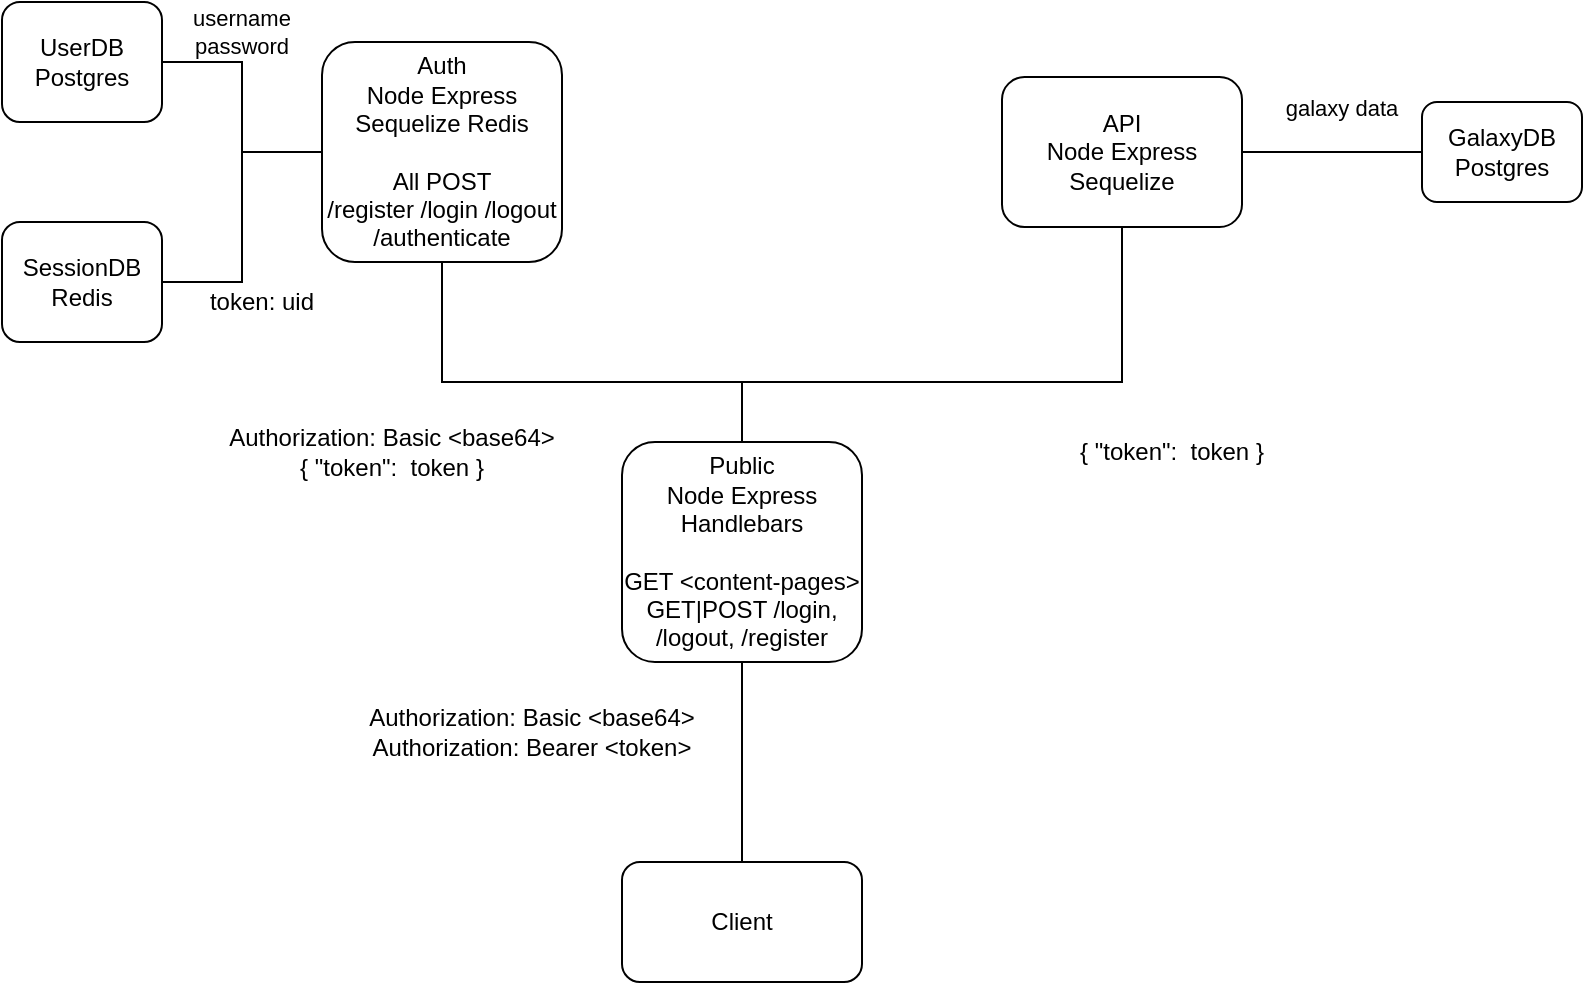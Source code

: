 <mxfile version="24.2.2" type="device">
  <diagram name="Page-1" id="-mHw6giU4msM1elWIZ3y">
    <mxGraphModel dx="410" dy="830" grid="1" gridSize="10" guides="1" tooltips="1" connect="1" arrows="1" fold="1" page="1" pageScale="1" pageWidth="850" pageHeight="1100" math="0" shadow="0">
      <root>
        <mxCell id="0" />
        <mxCell id="1" parent="0" />
        <mxCell id="w-C8GHnoNehhJUKiD736-12" style="edgeStyle=orthogonalEdgeStyle;rounded=0;orthogonalLoop=1;jettySize=auto;html=1;exitX=0;exitY=0.5;exitDx=0;exitDy=0;entryX=1;entryY=0.5;entryDx=0;entryDy=0;endArrow=none;endFill=0;" edge="1" parent="1" source="w-C8GHnoNehhJUKiD736-2" target="w-C8GHnoNehhJUKiD736-4">
          <mxGeometry relative="1" as="geometry" />
        </mxCell>
        <mxCell id="w-C8GHnoNehhJUKiD736-14" style="edgeStyle=orthogonalEdgeStyle;rounded=0;orthogonalLoop=1;jettySize=auto;html=1;exitX=0.5;exitY=1;exitDx=0;exitDy=0;entryX=0.5;entryY=0;entryDx=0;entryDy=0;endArrow=none;endFill=0;" edge="1" parent="1" source="w-C8GHnoNehhJUKiD736-2" target="w-C8GHnoNehhJUKiD736-13">
          <mxGeometry relative="1" as="geometry">
            <Array as="points">
              <mxPoint x="260" y="430" />
              <mxPoint x="410" y="430" />
            </Array>
          </mxGeometry>
        </mxCell>
        <mxCell id="w-C8GHnoNehhJUKiD736-2" value="&lt;div&gt;Auth&lt;/div&gt;&lt;div&gt;Node Express Sequelize Redis&lt;br&gt;&lt;/div&gt;&lt;div&gt;&lt;br&gt;&lt;/div&gt;&lt;div&gt;All POST&lt;br&gt;&lt;/div&gt;&lt;div&gt;/register /login /logout /authenticate&lt;br&gt;&lt;/div&gt;" style="rounded=1;whiteSpace=wrap;html=1;" vertex="1" parent="1">
          <mxGeometry x="200" y="260" width="120" height="110" as="geometry" />
        </mxCell>
        <mxCell id="w-C8GHnoNehhJUKiD736-10" style="edgeStyle=orthogonalEdgeStyle;rounded=0;orthogonalLoop=1;jettySize=auto;html=1;exitX=1;exitY=0.5;exitDx=0;exitDy=0;entryX=0;entryY=0.5;entryDx=0;entryDy=0;endArrow=none;endFill=0;" edge="1" parent="1" source="w-C8GHnoNehhJUKiD736-3" target="w-C8GHnoNehhJUKiD736-2">
          <mxGeometry relative="1" as="geometry" />
        </mxCell>
        <mxCell id="w-C8GHnoNehhJUKiD736-3" value="UserDB&lt;div&gt;Postgres&lt;br&gt;&lt;/div&gt;" style="rounded=1;whiteSpace=wrap;html=1;" vertex="1" parent="1">
          <mxGeometry x="40" y="240" width="80" height="60" as="geometry" />
        </mxCell>
        <mxCell id="w-C8GHnoNehhJUKiD736-4" value="&lt;div&gt;SessionDB&lt;/div&gt;&lt;div&gt;Redis&lt;br&gt;&lt;/div&gt;" style="rounded=1;whiteSpace=wrap;html=1;" vertex="1" parent="1">
          <mxGeometry x="40" y="350" width="80" height="60" as="geometry" />
        </mxCell>
        <mxCell id="w-C8GHnoNehhJUKiD736-13" value="&lt;div&gt;Public&lt;/div&gt;&lt;div&gt;Node Express Handlebars&lt;/div&gt;&lt;div&gt;&lt;br&gt;&lt;/div&gt;&lt;div&gt;GET &amp;lt;content-pages&amp;gt;&lt;br&gt;&lt;/div&gt;&lt;div&gt;GET|POST /login, /logout, /register&lt;/div&gt;" style="rounded=1;whiteSpace=wrap;html=1;" vertex="1" parent="1">
          <mxGeometry x="350" y="460" width="120" height="110" as="geometry" />
        </mxCell>
        <mxCell id="w-C8GHnoNehhJUKiD736-15" value="&lt;div&gt;Authorization: Basic &amp;lt;base64&amp;gt;&lt;br&gt;&lt;/div&gt;&lt;div&gt;{ &quot;token&quot;:&amp;nbsp; token }&lt;/div&gt;" style="text;html=1;align=center;verticalAlign=middle;whiteSpace=wrap;rounded=0;" vertex="1" parent="1">
          <mxGeometry x="150" y="440" width="170" height="50" as="geometry" />
        </mxCell>
        <mxCell id="w-C8GHnoNehhJUKiD736-19" style="edgeStyle=orthogonalEdgeStyle;rounded=0;orthogonalLoop=1;jettySize=auto;html=1;exitX=1;exitY=0.5;exitDx=0;exitDy=0;endArrow=none;endFill=0;" edge="1" parent="1" source="w-C8GHnoNehhJUKiD736-16" target="w-C8GHnoNehhJUKiD736-17">
          <mxGeometry relative="1" as="geometry" />
        </mxCell>
        <mxCell id="w-C8GHnoNehhJUKiD736-23" style="edgeStyle=orthogonalEdgeStyle;rounded=0;orthogonalLoop=1;jettySize=auto;html=1;exitX=0.5;exitY=1;exitDx=0;exitDy=0;entryX=0.5;entryY=0;entryDx=0;entryDy=0;endArrow=none;endFill=0;" edge="1" parent="1" source="w-C8GHnoNehhJUKiD736-16" target="w-C8GHnoNehhJUKiD736-13">
          <mxGeometry relative="1" as="geometry">
            <Array as="points">
              <mxPoint x="600" y="430" />
              <mxPoint x="410" y="430" />
            </Array>
          </mxGeometry>
        </mxCell>
        <mxCell id="w-C8GHnoNehhJUKiD736-16" value="&lt;div&gt;API&lt;/div&gt;&lt;div&gt;Node Express Sequelize&lt;br&gt;&lt;/div&gt;" style="rounded=1;whiteSpace=wrap;html=1;" vertex="1" parent="1">
          <mxGeometry x="540" y="277.5" width="120" height="75" as="geometry" />
        </mxCell>
        <mxCell id="w-C8GHnoNehhJUKiD736-17" value="&lt;div&gt;GalaxyDB&lt;/div&gt;&lt;div&gt;Postgres&lt;br&gt;&lt;/div&gt;" style="rounded=1;whiteSpace=wrap;html=1;" vertex="1" parent="1">
          <mxGeometry x="750" y="290" width="80" height="50" as="geometry" />
        </mxCell>
        <mxCell id="w-C8GHnoNehhJUKiD736-24" value="{ &quot;token&quot;:&amp;nbsp; token }" style="text;html=1;align=center;verticalAlign=middle;whiteSpace=wrap;rounded=0;" vertex="1" parent="1">
          <mxGeometry x="570" y="450" width="110" height="30" as="geometry" />
        </mxCell>
        <mxCell id="w-C8GHnoNehhJUKiD736-25" value="Client" style="rounded=1;whiteSpace=wrap;html=1;" vertex="1" parent="1">
          <mxGeometry x="350" y="670" width="120" height="60" as="geometry" />
        </mxCell>
        <mxCell id="w-C8GHnoNehhJUKiD736-26" value="" style="endArrow=none;html=1;rounded=0;entryX=0.5;entryY=1;entryDx=0;entryDy=0;exitX=0.5;exitY=0;exitDx=0;exitDy=0;" edge="1" parent="1" source="w-C8GHnoNehhJUKiD736-25" target="w-C8GHnoNehhJUKiD736-13">
          <mxGeometry width="50" height="50" relative="1" as="geometry">
            <mxPoint x="310" y="690" as="sourcePoint" />
            <mxPoint x="360" y="640" as="targetPoint" />
          </mxGeometry>
        </mxCell>
        <mxCell id="w-C8GHnoNehhJUKiD736-29" value="&lt;div&gt;Authorization: Basic &amp;lt;base64&amp;gt;&lt;br&gt;&lt;/div&gt;&lt;div&gt;Authorization: Bearer &amp;lt;token&amp;gt;&lt;br&gt;&lt;/div&gt;" style="text;html=1;align=center;verticalAlign=middle;whiteSpace=wrap;rounded=0;" vertex="1" parent="1">
          <mxGeometry x="220" y="580" width="170" height="50" as="geometry" />
        </mxCell>
        <mxCell id="w-C8GHnoNehhJUKiD736-31" value="token: uid" style="text;html=1;align=center;verticalAlign=middle;whiteSpace=wrap;rounded=0;" vertex="1" parent="1">
          <mxGeometry x="140" y="380" width="60" height="20" as="geometry" />
        </mxCell>
        <mxCell id="w-C8GHnoNehhJUKiD736-32" value="&lt;div&gt;username&lt;/div&gt;&lt;div&gt;password&lt;br&gt;&lt;/div&gt;" style="text;html=1;align=center;verticalAlign=middle;whiteSpace=wrap;rounded=0;fontFamily=Helvetica;fontSize=11;fontColor=default;labelBackgroundColor=default;" vertex="1" parent="1">
          <mxGeometry x="130" y="240" width="60" height="30" as="geometry" />
        </mxCell>
        <mxCell id="w-C8GHnoNehhJUKiD736-34" value="galaxy data" style="text;html=1;align=center;verticalAlign=middle;whiteSpace=wrap;rounded=0;fontFamily=Helvetica;fontSize=11;fontColor=default;labelBackgroundColor=default;" vertex="1" parent="1">
          <mxGeometry x="680" y="277.5" width="60" height="30" as="geometry" />
        </mxCell>
      </root>
    </mxGraphModel>
  </diagram>
</mxfile>
